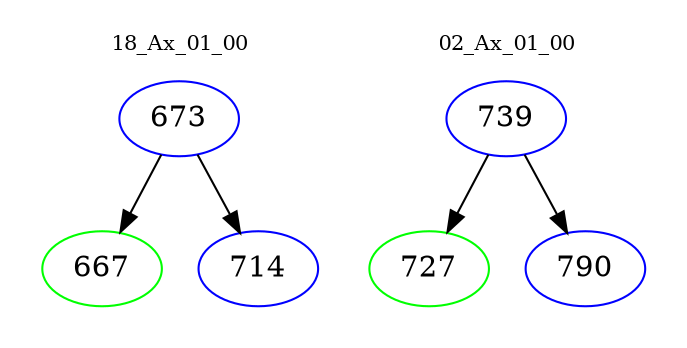 digraph{
subgraph cluster_0 {
color = white
label = "18_Ax_01_00";
fontsize=10;
T0_673 [label="673", color="blue"]
T0_673 -> T0_667 [color="black"]
T0_667 [label="667", color="green"]
T0_673 -> T0_714 [color="black"]
T0_714 [label="714", color="blue"]
}
subgraph cluster_1 {
color = white
label = "02_Ax_01_00";
fontsize=10;
T1_739 [label="739", color="blue"]
T1_739 -> T1_727 [color="black"]
T1_727 [label="727", color="green"]
T1_739 -> T1_790 [color="black"]
T1_790 [label="790", color="blue"]
}
}
